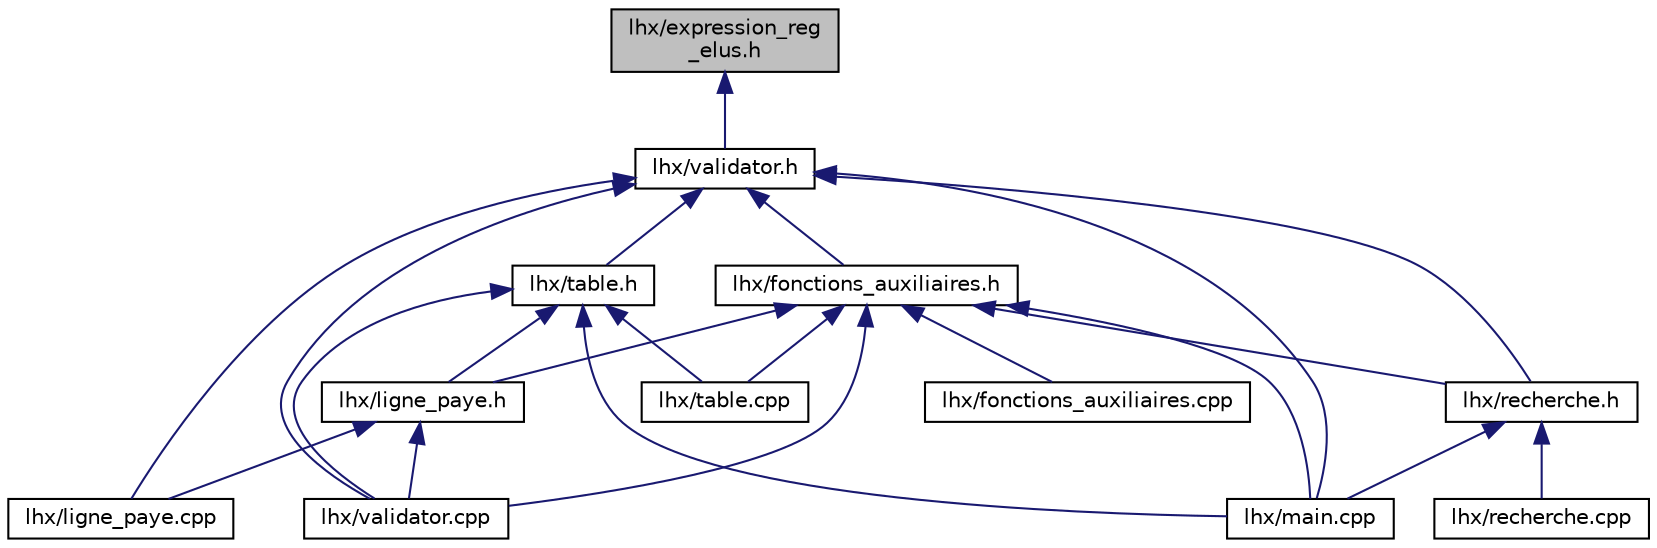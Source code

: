 digraph "lhx/expression_reg_elus.h"
{
 // INTERACTIVE_SVG=YES
  edge [fontname="Helvetica",fontsize="10",labelfontname="Helvetica",labelfontsize="10"];
  node [fontname="Helvetica",fontsize="10",shape=record];
  Node2 [label="lhx/expression_reg\l_elus.h",height=0.2,width=0.4,color="black", fillcolor="grey75", style="filled", fontcolor="black"];
  Node2 -> Node3 [dir="back",color="midnightblue",fontsize="10",style="solid",fontname="Helvetica"];
  Node3 [label="lhx/validator.h",height=0.2,width=0.4,color="black", fillcolor="white", style="filled",URL="$validator_8h.html",tooltip="Ce fichier contient notamment la structure info_t qui stocke les données de paye décodées ainsi que l..."];
  Node3 -> Node4 [dir="back",color="midnightblue",fontsize="10",style="solid",fontname="Helvetica"];
  Node4 [label="lhx/fonctions_auxiliaires.h",height=0.2,width=0.4,color="black", fillcolor="white", style="filled",URL="$fonctions__auxiliaires_8h.html",tooltip="Diverses fonctions auxiliaires en inlining. "];
  Node4 -> Node5 [dir="back",color="midnightblue",fontsize="10",style="solid",fontname="Helvetica"];
  Node5 [label="lhx/fonctions_auxiliaires.cpp",height=0.2,width=0.4,color="black", fillcolor="white", style="filled",URL="$fonctions__auxiliaires_8cpp.html",tooltip="Ce fichier contient le code relatif aux fonctions auxiliaires utilisées par les fonctions principales..."];
  Node4 -> Node6 [dir="back",color="midnightblue",fontsize="10",style="solid",fontname="Helvetica"];
  Node6 [label="lhx/ligne_paye.h",height=0.2,width=0.4,color="black", fillcolor="white", style="filled",URL="$ligne__paye_8h.html",tooltip="Définit deux fonctions auxiliaires utilisées dans lignes_paye.cpp. "];
  Node6 -> Node7 [dir="back",color="midnightblue",fontsize="10",style="solid",fontname="Helvetica"];
  Node7 [label="lhx/ligne_paye.cpp",height=0.2,width=0.4,color="black", fillcolor="white", style="filled",URL="$ligne__paye_8cpp.html",tooltip="Ce fichier contient le code relatif au traitement individuel des lignes de paye. "];
  Node6 -> Node8 [dir="back",color="midnightblue",fontsize="10",style="solid",fontname="Helvetica"];
  Node8 [label="lhx/validator.cpp",height=0.2,width=0.4,color="black", fillcolor="white", style="filled",URL="$validator_8cpp.html",tooltip="Ce fichier contient le code relatif au décoidage de la partie \"bulletins de paye\" (variables communes..."];
  Node4 -> Node9 [dir="back",color="midnightblue",fontsize="10",style="solid",fontname="Helvetica"];
  Node9 [label="lhx/main.cpp",height=0.2,width=0.4,color="black", fillcolor="white", style="filled",URL="$lhx_2main_8cpp.html",tooltip="Ce fichier contient le code relatif à l&#39;analyse de la ligne de commande, au découpage de la liste des..."];
  Node4 -> Node10 [dir="back",color="midnightblue",fontsize="10",style="solid",fontname="Helvetica"];
  Node10 [label="lhx/recherche.h",height=0.2,width=0.4,color="black", fillcolor="white", style="filled",URL="$recherche_8h.html"];
  Node10 -> Node9 [dir="back",color="midnightblue",fontsize="10",style="solid",fontname="Helvetica"];
  Node10 -> Node11 [dir="back",color="midnightblue",fontsize="10",style="solid",fontname="Helvetica"];
  Node11 [label="lhx/recherche.cpp",height=0.2,width=0.4,color="black", fillcolor="white", style="filled",URL="$recherche_8cpp.html",tooltip="Ce fichier contient le code permettant de rechercher en mémoire, après décodage des bases XML..."];
  Node4 -> Node12 [dir="back",color="midnightblue",fontsize="10",style="solid",fontname="Helvetica"];
  Node12 [label="lhx/table.cpp",height=0.2,width=0.4,color="black", fillcolor="white", style="filled",URL="$table_8cpp.html",tooltip="Ce fichier contient l&#39;ensemble du code permettant de générer les fichiers des bulletins de paye et li..."];
  Node4 -> Node8 [dir="back",color="midnightblue",fontsize="10",style="solid",fontname="Helvetica"];
  Node3 -> Node13 [dir="back",color="midnightblue",fontsize="10",style="solid",fontname="Helvetica"];
  Node13 [label="lhx/table.h",height=0.2,width=0.4,color="black", fillcolor="white", style="filled",URL="$table_8h.html"];
  Node13 -> Node6 [dir="back",color="midnightblue",fontsize="10",style="solid",fontname="Helvetica"];
  Node13 -> Node9 [dir="back",color="midnightblue",fontsize="10",style="solid",fontname="Helvetica"];
  Node13 -> Node12 [dir="back",color="midnightblue",fontsize="10",style="solid",fontname="Helvetica"];
  Node13 -> Node8 [dir="back",color="midnightblue",fontsize="10",style="solid",fontname="Helvetica"];
  Node3 -> Node7 [dir="back",color="midnightblue",fontsize="10",style="solid",fontname="Helvetica"];
  Node3 -> Node9 [dir="back",color="midnightblue",fontsize="10",style="solid",fontname="Helvetica"];
  Node3 -> Node10 [dir="back",color="midnightblue",fontsize="10",style="solid",fontname="Helvetica"];
  Node3 -> Node8 [dir="back",color="midnightblue",fontsize="10",style="solid",fontname="Helvetica"];
}

